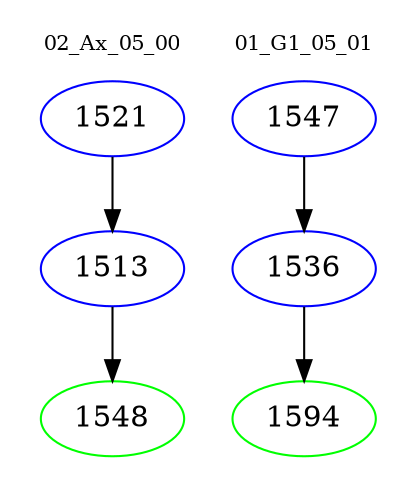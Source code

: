 digraph{
subgraph cluster_0 {
color = white
label = "02_Ax_05_00";
fontsize=10;
T0_1521 [label="1521", color="blue"]
T0_1521 -> T0_1513 [color="black"]
T0_1513 [label="1513", color="blue"]
T0_1513 -> T0_1548 [color="black"]
T0_1548 [label="1548", color="green"]
}
subgraph cluster_1 {
color = white
label = "01_G1_05_01";
fontsize=10;
T1_1547 [label="1547", color="blue"]
T1_1547 -> T1_1536 [color="black"]
T1_1536 [label="1536", color="blue"]
T1_1536 -> T1_1594 [color="black"]
T1_1594 [label="1594", color="green"]
}
}
